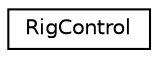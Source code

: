 digraph G
{
  edge [fontname="Helvetica",fontsize="10",labelfontname="Helvetica",labelfontsize="10"];
  node [fontname="Helvetica",fontsize="10",shape=record];
  rankdir=LR;
  Node1 [label="RigControl",height=0.2,width=0.4,color="black", fillcolor="white", style="filled",URL="$d1/d02/structRigControl.html"];
}
